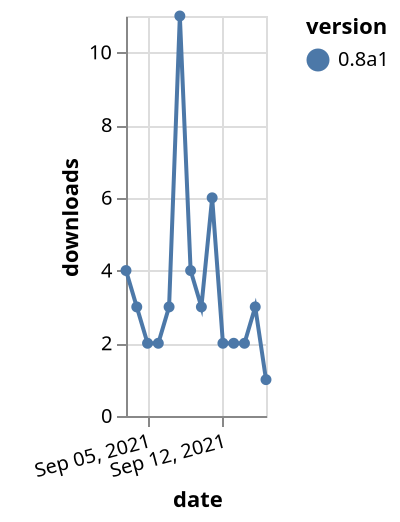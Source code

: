 {"$schema": "https://vega.github.io/schema/vega-lite/v5.json", "description": "A simple bar chart with embedded data.", "data": {"values": [{"date": "2021-09-03", "total": 1978, "delta": 4, "version": "0.8a1"}, {"date": "2021-09-04", "total": 1981, "delta": 3, "version": "0.8a1"}, {"date": "2021-09-05", "total": 1983, "delta": 2, "version": "0.8a1"}, {"date": "2021-09-06", "total": 1985, "delta": 2, "version": "0.8a1"}, {"date": "2021-09-07", "total": 1988, "delta": 3, "version": "0.8a1"}, {"date": "2021-09-08", "total": 1999, "delta": 11, "version": "0.8a1"}, {"date": "2021-09-09", "total": 2003, "delta": 4, "version": "0.8a1"}, {"date": "2021-09-10", "total": 2006, "delta": 3, "version": "0.8a1"}, {"date": "2021-09-11", "total": 2012, "delta": 6, "version": "0.8a1"}, {"date": "2021-09-12", "total": 2014, "delta": 2, "version": "0.8a1"}, {"date": "2021-09-13", "total": 2016, "delta": 2, "version": "0.8a1"}, {"date": "2021-09-14", "total": 2018, "delta": 2, "version": "0.8a1"}, {"date": "2021-09-15", "total": 2021, "delta": 3, "version": "0.8a1"}, {"date": "2021-09-16", "total": 2022, "delta": 1, "version": "0.8a1"}]}, "width": "container", "mark": {"type": "line", "point": {"filled": true}}, "encoding": {"x": {"field": "date", "type": "temporal", "timeUnit": "yearmonthdate", "title": "date", "axis": {"labelAngle": -15}}, "y": {"field": "delta", "type": "quantitative", "title": "downloads"}, "color": {"field": "version", "type": "nominal"}, "tooltip": {"field": "delta"}}}